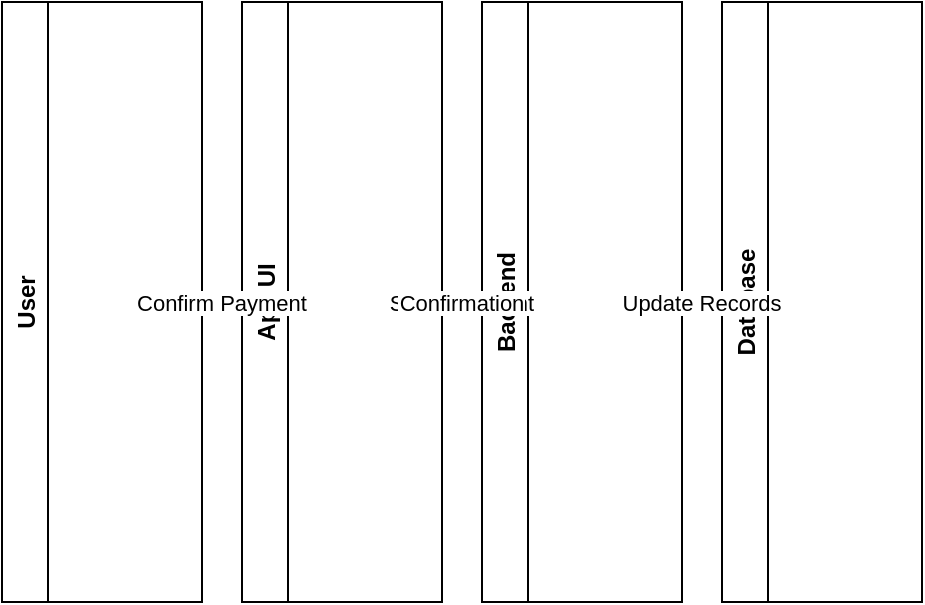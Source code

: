<?xml version='1.0' encoding='UTF-8'?>
<mxfile>
  <diagram name="Sequence Diagram" id="sequence-diagram">
    <mxGraphModel dx="1228" dy="781" grid="1" gridSize="10">
      <root>
        <mxCell id="0"/>
        <mxCell id="1" parent="0"/>
        <mxCell id="11" value="User" style="swimlane;horizontal=0;" vertex="1" parent="1">
          <mxGeometry x="20" y="20" width="100" height="300" as="geometry"/>
        </mxCell>
        <mxCell id="12" value="App UI" style="swimlane;horizontal=0;" vertex="1" parent="1">
          <mxGeometry x="140" y="20" width="100" height="300" as="geometry"/>
        </mxCell>
        <mxCell id="13" value="Backend" style="swimlane;horizontal=0;" vertex="1" parent="1">
          <mxGeometry x="260" y="20" width="100" height="300" as="geometry"/>
        </mxCell>
        <mxCell id="14" value="Database" style="swimlane;horizontal=0;" vertex="1" parent="1">
          <mxGeometry x="380" y="20" width="100" height="300" as="geometry"/>
        </mxCell>
        <mxCell id="15" value="Select Pay Bills" style="endArrow=block;" edge="1" parent="1" source="11" target="12">
          <mxGeometry relative="1" as="geometry"/>
        </mxCell>
        <mxCell id="16" value="Fetch Bills" style="endArrow=block;" edge="1" parent="1" source="12" target="13">
          <mxGeometry relative="1" as="geometry"/>
        </mxCell>
        <mxCell id="17" value="Retrieve Data" style="endArrow=block;" edge="1" parent="1" source="13" target="14">
          <mxGeometry relative="1" as="geometry"/>
        </mxCell>
        <mxCell id="18" value="Return Data" style="dashed;endArrow=block;" edge="1" parent="1" source="14" target="13">
          <mxGeometry relative="1" as="geometry"/>
        </mxCell>
        <mxCell id="19" value="Return Bills" style="dashed;endArrow=block;" edge="1" parent="1" source="13" target="12">
          <mxGeometry relative="1" as="geometry"/>
        </mxCell>
        <mxCell id="20" value="Confirm Payment" style="endArrow=block;" edge="1" parent="1" source="11" target="12">
          <mxGeometry relative="1" as="geometry"/>
        </mxCell>
        <mxCell id="21" value="Send Payment" style="endArrow=block;" edge="1" parent="1" source="12" target="13">
          <mxGeometry relative="1" as="geometry"/>
        </mxCell>
        <mxCell id="22" value="Update Records" style="endArrow=block;" edge="1" parent="1" source="13" target="14">
          <mxGeometry relative="1" as="geometry"/>
        </mxCell>
        <mxCell id="23" value="Confirmation" style="dashed;endArrow=block;" edge="1" parent="1" source="13" target="12">
          <mxGeometry relative="1" as="geometry"/>
        </mxCell>
      </root>
    </mxGraphModel>
  </diagram>

  </mxfile>
